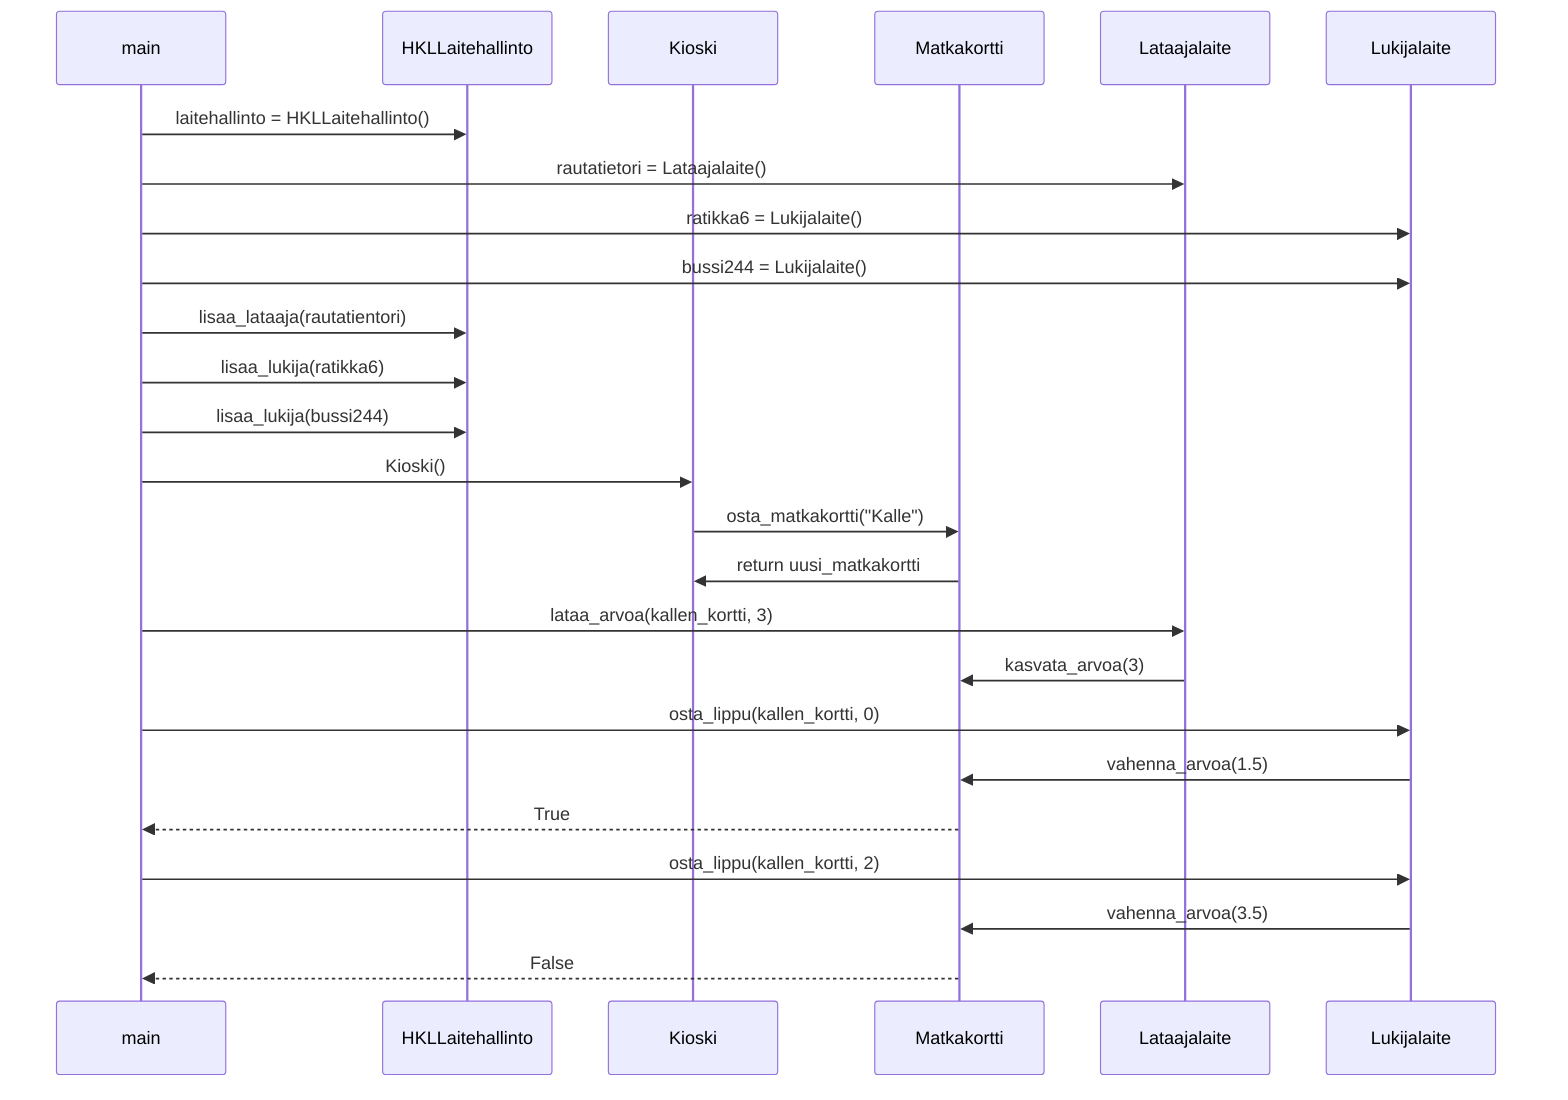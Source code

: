 sequenceDiagram
    participant main
    participant HKLLaitehallinto
    participant Kioski
    participant Matkakortti
    participant Lataajalaite
    participant Lukijalaite

    main->>HKLLaitehallinto: laitehallinto = HKLLaitehallinto()
    main->>Lataajalaite: rautatietori = Lataajalaite()
    main->>Lukijalaite: ratikka6 = Lukijalaite()
    main->>Lukijalaite: bussi244 = Lukijalaite()
    
    main->>HKLLaitehallinto: lisaa_lataaja(rautatientori)
    main->>HKLLaitehallinto: lisaa_lukija(ratikka6)
    main->>HKLLaitehallinto: lisaa_lukija(bussi244)
    
    main->>Kioski: Kioski()
    Kioski->>Matkakortti: osta_matkakortti("Kalle")
    Matkakortti->>Kioski: return uusi_matkakortti
    
    main->>Lataajalaite: lataa_arvoa(kallen_kortti, 3)
    Lataajalaite->>Matkakortti: kasvata_arvoa(3)
    main->>Lukijalaite: osta_lippu(kallen_kortti, 0)
    Lukijalaite->>Matkakortti: vahenna_arvoa(1.5)
    Matkakortti-->>main: True
    main->>Lukijalaite: osta_lippu(kallen_kortti, 2)
    Lukijalaite->>Matkakortti: vahenna_arvoa(3.5)
    Matkakortti-->>main: False